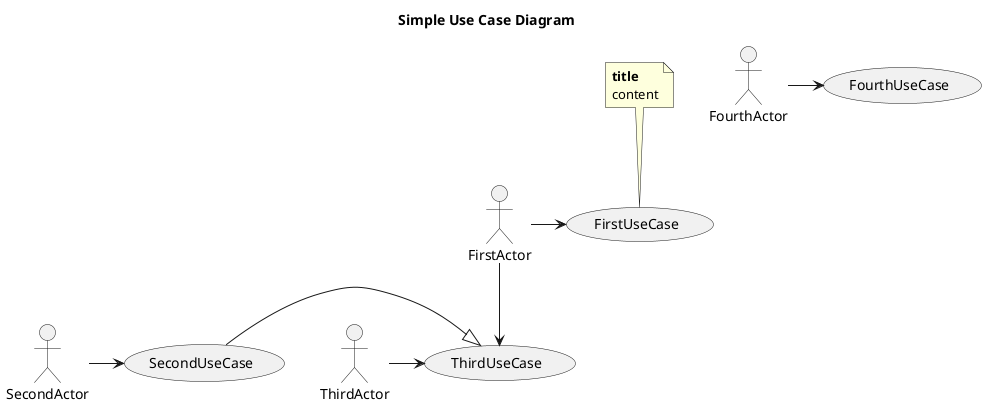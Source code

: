 @startuml

title Simple Use Case Diagram

actor FirstActor as a1
actor SecondActor as a2
actor ThirdActor as a3
actor FourthActor as a4

usecase FirstUseCase as u1
usecase SecondUseCase as u2
usecase ThirdUseCase as u3
usecase FourthUseCase as u4

a1 -> u1
a1 --> u3
a2 -> u2
a3 -> u3
a4 -> u4

u2 -|> u3

note top of (u1)
**title**
content
end note

@enduml